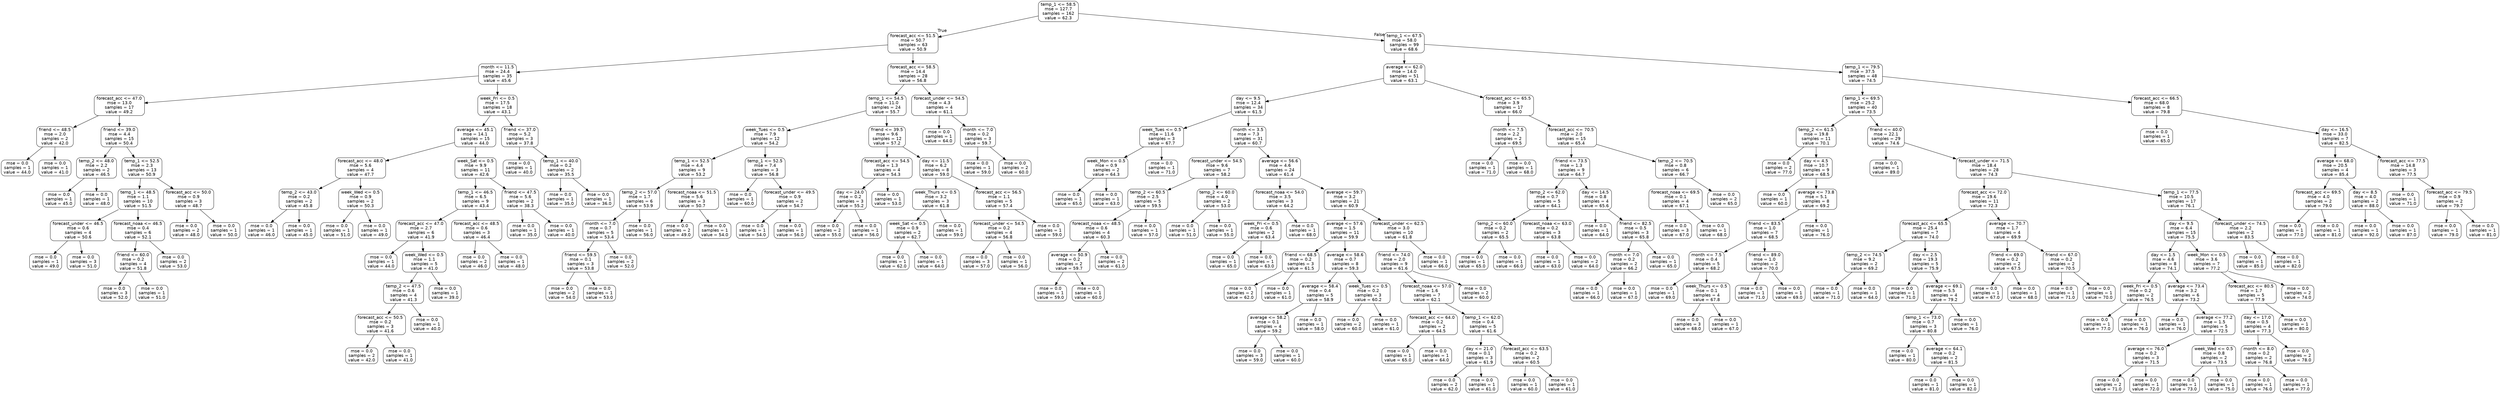 digraph Tree {
node [shape=box, style="rounded", color="black", fontname=helvetica] ;
edge [fontname=helvetica] ;
0 [label="temp_1 <= 58.5\nmse = 127.7\nsamples = 162\nvalue = 62.3"] ;
1 [label="forecast_acc <= 51.5\nmse = 50.7\nsamples = 63\nvalue = 50.9"] ;
0 -> 1 [labeldistance=2.5, labelangle=45, headlabel="True"] ;
2 [label="month <= 11.5\nmse = 24.4\nsamples = 35\nvalue = 45.6"] ;
1 -> 2 ;
3 [label="forecast_acc <= 47.0\nmse = 13.0\nsamples = 17\nvalue = 49.2"] ;
2 -> 3 ;
4 [label="friend <= 48.5\nmse = 2.0\nsamples = 2\nvalue = 42.0"] ;
3 -> 4 ;
5 [label="mse = 0.0\nsamples = 1\nvalue = 44.0"] ;
4 -> 5 ;
6 [label="mse = 0.0\nsamples = 1\nvalue = 41.0"] ;
4 -> 6 ;
7 [label="friend <= 39.0\nmse = 4.4\nsamples = 15\nvalue = 50.4"] ;
3 -> 7 ;
8 [label="temp_2 <= 48.0\nmse = 2.2\nsamples = 2\nvalue = 46.5"] ;
7 -> 8 ;
9 [label="mse = 0.0\nsamples = 1\nvalue = 45.0"] ;
8 -> 9 ;
10 [label="mse = 0.0\nsamples = 1\nvalue = 48.0"] ;
8 -> 10 ;
11 [label="temp_1 <= 52.5\nmse = 2.3\nsamples = 13\nvalue = 50.9"] ;
7 -> 11 ;
12 [label="temp_1 <= 48.5\nmse = 1.1\nsamples = 10\nvalue = 51.5"] ;
11 -> 12 ;
13 [label="forecast_under <= 46.5\nmse = 0.6\nsamples = 4\nvalue = 50.6"] ;
12 -> 13 ;
14 [label="mse = 0.0\nsamples = 1\nvalue = 49.0"] ;
13 -> 14 ;
15 [label="mse = 0.0\nsamples = 3\nvalue = 51.0"] ;
13 -> 15 ;
16 [label="forecast_noaa <= 46.5\nmse = 0.4\nsamples = 6\nvalue = 52.1"] ;
12 -> 16 ;
17 [label="friend <= 60.0\nmse = 0.2\nsamples = 4\nvalue = 51.8"] ;
16 -> 17 ;
18 [label="mse = 0.0\nsamples = 3\nvalue = 52.0"] ;
17 -> 18 ;
19 [label="mse = 0.0\nsamples = 1\nvalue = 51.0"] ;
17 -> 19 ;
20 [label="mse = 0.0\nsamples = 2\nvalue = 53.0"] ;
16 -> 20 ;
21 [label="forecast_acc <= 50.0\nmse = 0.9\nsamples = 3\nvalue = 48.7"] ;
11 -> 21 ;
22 [label="mse = 0.0\nsamples = 2\nvalue = 48.0"] ;
21 -> 22 ;
23 [label="mse = 0.0\nsamples = 1\nvalue = 50.0"] ;
21 -> 23 ;
24 [label="week_Fri <= 0.5\nmse = 17.5\nsamples = 18\nvalue = 43.1"] ;
2 -> 24 ;
25 [label="average <= 45.1\nmse = 14.1\nsamples = 15\nvalue = 44.0"] ;
24 -> 25 ;
26 [label="forecast_acc <= 48.0\nmse = 5.6\nsamples = 4\nvalue = 47.7"] ;
25 -> 26 ;
27 [label="temp_2 <= 43.0\nmse = 0.2\nsamples = 2\nvalue = 45.8"] ;
26 -> 27 ;
28 [label="mse = 0.0\nsamples = 1\nvalue = 46.0"] ;
27 -> 28 ;
29 [label="mse = 0.0\nsamples = 1\nvalue = 45.0"] ;
27 -> 29 ;
30 [label="week_Wed <= 0.5\nmse = 0.9\nsamples = 2\nvalue = 50.3"] ;
26 -> 30 ;
31 [label="mse = 0.0\nsamples = 1\nvalue = 51.0"] ;
30 -> 31 ;
32 [label="mse = 0.0\nsamples = 1\nvalue = 49.0"] ;
30 -> 32 ;
33 [label="week_Sat <= 0.5\nmse = 9.9\nsamples = 11\nvalue = 42.6"] ;
25 -> 33 ;
34 [label="temp_1 <= 46.5\nmse = 6.5\nsamples = 9\nvalue = 43.4"] ;
33 -> 34 ;
35 [label="forecast_acc <= 47.0\nmse = 2.7\nsamples = 6\nvalue = 41.9"] ;
34 -> 35 ;
36 [label="mse = 0.0\nsamples = 1\nvalue = 44.0"] ;
35 -> 36 ;
37 [label="week_Wed <= 0.5\nmse = 1.1\nsamples = 5\nvalue = 41.0"] ;
35 -> 37 ;
38 [label="temp_2 <= 47.5\nmse = 0.6\nsamples = 4\nvalue = 41.3"] ;
37 -> 38 ;
39 [label="forecast_acc <= 50.5\nmse = 0.2\nsamples = 3\nvalue = 41.6"] ;
38 -> 39 ;
40 [label="mse = 0.0\nsamples = 2\nvalue = 42.0"] ;
39 -> 40 ;
41 [label="mse = 0.0\nsamples = 1\nvalue = 41.0"] ;
39 -> 41 ;
42 [label="mse = 0.0\nsamples = 1\nvalue = 40.0"] ;
38 -> 42 ;
43 [label="mse = 0.0\nsamples = 1\nvalue = 39.0"] ;
37 -> 43 ;
44 [label="forecast_acc <= 48.5\nmse = 0.6\nsamples = 3\nvalue = 46.4"] ;
34 -> 44 ;
45 [label="mse = 0.0\nsamples = 2\nvalue = 46.0"] ;
44 -> 45 ;
46 [label="mse = 0.0\nsamples = 1\nvalue = 48.0"] ;
44 -> 46 ;
47 [label="friend <= 47.5\nmse = 5.6\nsamples = 2\nvalue = 38.3"] ;
33 -> 47 ;
48 [label="mse = 0.0\nsamples = 1\nvalue = 35.0"] ;
47 -> 48 ;
49 [label="mse = 0.0\nsamples = 1\nvalue = 40.0"] ;
47 -> 49 ;
50 [label="friend <= 37.0\nmse = 5.2\nsamples = 3\nvalue = 37.8"] ;
24 -> 50 ;
51 [label="mse = 0.0\nsamples = 1\nvalue = 40.0"] ;
50 -> 51 ;
52 [label="temp_1 <= 40.0\nmse = 0.2\nsamples = 2\nvalue = 35.5"] ;
50 -> 52 ;
53 [label="mse = 0.0\nsamples = 1\nvalue = 35.0"] ;
52 -> 53 ;
54 [label="mse = 0.0\nsamples = 1\nvalue = 36.0"] ;
52 -> 54 ;
55 [label="forecast_acc <= 58.5\nmse = 14.4\nsamples = 28\nvalue = 56.8"] ;
1 -> 55 ;
56 [label="temp_1 <= 54.5\nmse = 11.0\nsamples = 24\nvalue = 55.7"] ;
55 -> 56 ;
57 [label="week_Tues <= 0.5\nmse = 7.9\nsamples = 12\nvalue = 54.2"] ;
56 -> 57 ;
58 [label="temp_1 <= 52.5\nmse = 4.4\nsamples = 9\nvalue = 53.2"] ;
57 -> 58 ;
59 [label="temp_2 <= 57.0\nmse = 1.7\nsamples = 6\nvalue = 53.9"] ;
58 -> 59 ;
60 [label="month <= 7.0\nmse = 0.7\nsamples = 5\nvalue = 53.4"] ;
59 -> 60 ;
61 [label="friend <= 59.5\nmse = 0.1\nsamples = 3\nvalue = 53.8"] ;
60 -> 61 ;
62 [label="mse = 0.0\nsamples = 2\nvalue = 54.0"] ;
61 -> 62 ;
63 [label="mse = 0.0\nsamples = 1\nvalue = 53.0"] ;
61 -> 63 ;
64 [label="mse = 0.0\nsamples = 2\nvalue = 52.0"] ;
60 -> 64 ;
65 [label="mse = 0.0\nsamples = 1\nvalue = 56.0"] ;
59 -> 65 ;
66 [label="forecast_noaa <= 51.5\nmse = 5.6\nsamples = 3\nvalue = 50.7"] ;
58 -> 66 ;
67 [label="mse = 0.0\nsamples = 2\nvalue = 49.0"] ;
66 -> 67 ;
68 [label="mse = 0.0\nsamples = 1\nvalue = 54.0"] ;
66 -> 68 ;
69 [label="temp_1 <= 52.5\nmse = 7.4\nsamples = 3\nvalue = 56.8"] ;
57 -> 69 ;
70 [label="mse = 0.0\nsamples = 1\nvalue = 60.0"] ;
69 -> 70 ;
71 [label="forecast_under <= 49.5\nmse = 0.9\nsamples = 2\nvalue = 54.7"] ;
69 -> 71 ;
72 [label="mse = 0.0\nsamples = 1\nvalue = 54.0"] ;
71 -> 72 ;
73 [label="mse = 0.0\nsamples = 1\nvalue = 56.0"] ;
71 -> 73 ;
74 [label="friend <= 39.5\nmse = 9.6\nsamples = 12\nvalue = 57.2"] ;
56 -> 74 ;
75 [label="forecast_acc <= 54.5\nmse = 1.3\nsamples = 4\nvalue = 54.3"] ;
74 -> 75 ;
76 [label="day <= 24.0\nmse = 0.2\nsamples = 3\nvalue = 55.2"] ;
75 -> 76 ;
77 [label="mse = 0.0\nsamples = 2\nvalue = 55.0"] ;
76 -> 77 ;
78 [label="mse = 0.0\nsamples = 1\nvalue = 56.0"] ;
76 -> 78 ;
79 [label="mse = 0.0\nsamples = 1\nvalue = 53.0"] ;
75 -> 79 ;
80 [label="day <= 11.5\nmse = 6.2\nsamples = 8\nvalue = 59.0"] ;
74 -> 80 ;
81 [label="week_Thurs <= 0.5\nmse = 3.2\nsamples = 3\nvalue = 61.8"] ;
80 -> 81 ;
82 [label="week_Sat <= 0.5\nmse = 0.9\nsamples = 2\nvalue = 62.7"] ;
81 -> 82 ;
83 [label="mse = 0.0\nsamples = 1\nvalue = 62.0"] ;
82 -> 83 ;
84 [label="mse = 0.0\nsamples = 1\nvalue = 64.0"] ;
82 -> 84 ;
85 [label="mse = 0.0\nsamples = 1\nvalue = 59.0"] ;
81 -> 85 ;
86 [label="forecast_acc <= 56.5\nmse = 1.1\nsamples = 5\nvalue = 57.4"] ;
80 -> 86 ;
87 [label="forecast_under <= 54.5\nmse = 0.2\nsamples = 4\nvalue = 56.8"] ;
86 -> 87 ;
88 [label="mse = 0.0\nsamples = 3\nvalue = 57.0"] ;
87 -> 88 ;
89 [label="mse = 0.0\nsamples = 1\nvalue = 56.0"] ;
87 -> 89 ;
90 [label="mse = 0.0\nsamples = 1\nvalue = 59.0"] ;
86 -> 90 ;
91 [label="forecast_under <= 54.5\nmse = 4.3\nsamples = 4\nvalue = 61.1"] ;
55 -> 91 ;
92 [label="mse = 0.0\nsamples = 1\nvalue = 64.0"] ;
91 -> 92 ;
93 [label="month <= 7.0\nmse = 0.2\nsamples = 3\nvalue = 59.7"] ;
91 -> 93 ;
94 [label="mse = 0.0\nsamples = 1\nvalue = 59.0"] ;
93 -> 94 ;
95 [label="mse = 0.0\nsamples = 2\nvalue = 60.0"] ;
93 -> 95 ;
96 [label="temp_1 <= 67.5\nmse = 58.0\nsamples = 99\nvalue = 68.6"] ;
0 -> 96 [labeldistance=2.5, labelangle=-45, headlabel="False"] ;
97 [label="average <= 62.0\nmse = 14.0\nsamples = 51\nvalue = 63.1"] ;
96 -> 97 ;
98 [label="day <= 9.5\nmse = 12.4\nsamples = 34\nvalue = 61.5"] ;
97 -> 98 ;
99 [label="week_Tues <= 0.5\nmse = 11.6\nsamples = 3\nvalue = 67.7"] ;
98 -> 99 ;
100 [label="week_Mon <= 0.5\nmse = 0.9\nsamples = 2\nvalue = 64.3"] ;
99 -> 100 ;
101 [label="mse = 0.0\nsamples = 1\nvalue = 65.0"] ;
100 -> 101 ;
102 [label="mse = 0.0\nsamples = 1\nvalue = 63.0"] ;
100 -> 102 ;
103 [label="mse = 0.0\nsamples = 1\nvalue = 71.0"] ;
99 -> 103 ;
104 [label="month <= 3.5\nmse = 7.3\nsamples = 31\nvalue = 60.7"] ;
98 -> 104 ;
105 [label="forecast_under <= 54.5\nmse = 9.6\nsamples = 7\nvalue = 58.2"] ;
104 -> 105 ;
106 [label="temp_2 <= 60.5\nmse = 2.5\nsamples = 5\nvalue = 59.5"] ;
105 -> 106 ;
107 [label="forecast_noaa <= 48.5\nmse = 0.6\nsamples = 4\nvalue = 60.3"] ;
106 -> 107 ;
108 [label="average <= 50.9\nmse = 0.2\nsamples = 2\nvalue = 59.7"] ;
107 -> 108 ;
109 [label="mse = 0.0\nsamples = 1\nvalue = 59.0"] ;
108 -> 109 ;
110 [label="mse = 0.0\nsamples = 1\nvalue = 60.0"] ;
108 -> 110 ;
111 [label="mse = 0.0\nsamples = 2\nvalue = 61.0"] ;
107 -> 111 ;
112 [label="mse = 0.0\nsamples = 1\nvalue = 57.0"] ;
106 -> 112 ;
113 [label="temp_2 <= 60.0\nmse = 4.0\nsamples = 2\nvalue = 53.0"] ;
105 -> 113 ;
114 [label="mse = 0.0\nsamples = 1\nvalue = 51.0"] ;
113 -> 114 ;
115 [label="mse = 0.0\nsamples = 1\nvalue = 55.0"] ;
113 -> 115 ;
116 [label="average <= 56.6\nmse = 4.6\nsamples = 24\nvalue = 61.4"] ;
104 -> 116 ;
117 [label="forecast_noaa <= 54.0\nmse = 3.5\nsamples = 3\nvalue = 64.2"] ;
116 -> 117 ;
118 [label="week_Fri <= 0.5\nmse = 0.6\nsamples = 2\nvalue = 63.4"] ;
117 -> 118 ;
119 [label="mse = 0.0\nsamples = 1\nvalue = 65.0"] ;
118 -> 119 ;
120 [label="mse = 0.0\nsamples = 1\nvalue = 63.0"] ;
118 -> 120 ;
121 [label="mse = 0.0\nsamples = 1\nvalue = 68.0"] ;
117 -> 121 ;
122 [label="average <= 59.7\nmse = 3.2\nsamples = 21\nvalue = 60.9"] ;
116 -> 122 ;
123 [label="average <= 57.6\nmse = 1.5\nsamples = 11\nvalue = 59.9"] ;
122 -> 123 ;
124 [label="friend <= 68.5\nmse = 0.2\nsamples = 3\nvalue = 61.5"] ;
123 -> 124 ;
125 [label="mse = 0.0\nsamples = 2\nvalue = 62.0"] ;
124 -> 125 ;
126 [label="mse = 0.0\nsamples = 1\nvalue = 61.0"] ;
124 -> 126 ;
127 [label="average <= 58.6\nmse = 0.7\nsamples = 8\nvalue = 59.3"] ;
123 -> 127 ;
128 [label="average <= 58.4\nmse = 0.4\nsamples = 5\nvalue = 58.9"] ;
127 -> 128 ;
129 [label="average <= 58.2\nmse = 0.1\nsamples = 4\nvalue = 59.2"] ;
128 -> 129 ;
130 [label="mse = 0.0\nsamples = 3\nvalue = 59.0"] ;
129 -> 130 ;
131 [label="mse = 0.0\nsamples = 1\nvalue = 60.0"] ;
129 -> 131 ;
132 [label="mse = 0.0\nsamples = 1\nvalue = 58.0"] ;
128 -> 132 ;
133 [label="week_Tues <= 0.5\nmse = 0.2\nsamples = 3\nvalue = 60.2"] ;
127 -> 133 ;
134 [label="mse = 0.0\nsamples = 2\nvalue = 60.0"] ;
133 -> 134 ;
135 [label="mse = 0.0\nsamples = 1\nvalue = 61.0"] ;
133 -> 135 ;
136 [label="forecast_under <= 62.5\nmse = 3.0\nsamples = 10\nvalue = 61.8"] ;
122 -> 136 ;
137 [label="friend <= 74.0\nmse = 2.0\nsamples = 9\nvalue = 61.6"] ;
136 -> 137 ;
138 [label="forecast_noaa <= 57.0\nmse = 1.6\nsamples = 7\nvalue = 62.1"] ;
137 -> 138 ;
139 [label="forecast_acc <= 64.0\nmse = 0.2\nsamples = 2\nvalue = 64.5"] ;
138 -> 139 ;
140 [label="mse = 0.0\nsamples = 1\nvalue = 65.0"] ;
139 -> 140 ;
141 [label="mse = 0.0\nsamples = 1\nvalue = 64.0"] ;
139 -> 141 ;
142 [label="temp_1 <= 62.0\nmse = 0.4\nsamples = 5\nvalue = 61.6"] ;
138 -> 142 ;
143 [label="day <= 21.0\nmse = 0.1\nsamples = 3\nvalue = 61.9"] ;
142 -> 143 ;
144 [label="mse = 0.0\nsamples = 2\nvalue = 62.0"] ;
143 -> 144 ;
145 [label="mse = 0.0\nsamples = 1\nvalue = 61.0"] ;
143 -> 145 ;
146 [label="forecast_acc <= 63.5\nmse = 0.2\nsamples = 2\nvalue = 60.5"] ;
142 -> 146 ;
147 [label="mse = 0.0\nsamples = 1\nvalue = 60.0"] ;
146 -> 147 ;
148 [label="mse = 0.0\nsamples = 1\nvalue = 61.0"] ;
146 -> 148 ;
149 [label="mse = 0.0\nsamples = 2\nvalue = 60.0"] ;
137 -> 149 ;
150 [label="mse = 0.0\nsamples = 1\nvalue = 66.0"] ;
136 -> 150 ;
151 [label="forecast_acc <= 65.5\nmse = 3.9\nsamples = 17\nvalue = 66.0"] ;
97 -> 151 ;
152 [label="month <= 7.5\nmse = 2.2\nsamples = 2\nvalue = 69.5"] ;
151 -> 152 ;
153 [label="mse = 0.0\nsamples = 1\nvalue = 71.0"] ;
152 -> 153 ;
154 [label="mse = 0.0\nsamples = 1\nvalue = 68.0"] ;
152 -> 154 ;
155 [label="forecast_acc <= 70.5\nmse = 2.0\nsamples = 15\nvalue = 65.4"] ;
151 -> 155 ;
156 [label="friend <= 73.5\nmse = 1.3\nsamples = 9\nvalue = 64.7"] ;
155 -> 156 ;
157 [label="temp_2 <= 62.0\nmse = 0.7\nsamples = 5\nvalue = 64.1"] ;
156 -> 157 ;
158 [label="temp_2 <= 60.0\nmse = 0.2\nsamples = 2\nvalue = 65.5"] ;
157 -> 158 ;
159 [label="mse = 0.0\nsamples = 1\nvalue = 65.0"] ;
158 -> 159 ;
160 [label="mse = 0.0\nsamples = 1\nvalue = 66.0"] ;
158 -> 160 ;
161 [label="forecast_noaa <= 63.0\nmse = 0.2\nsamples = 3\nvalue = 63.8"] ;
157 -> 161 ;
162 [label="mse = 0.0\nsamples = 1\nvalue = 63.0"] ;
161 -> 162 ;
163 [label="mse = 0.0\nsamples = 2\nvalue = 64.0"] ;
161 -> 163 ;
164 [label="day <= 14.5\nmse = 0.8\nsamples = 4\nvalue = 65.6"] ;
156 -> 164 ;
165 [label="mse = 0.0\nsamples = 1\nvalue = 64.0"] ;
164 -> 165 ;
166 [label="friend <= 82.5\nmse = 0.5\nsamples = 3\nvalue = 65.8"] ;
164 -> 166 ;
167 [label="month <= 7.0\nmse = 0.2\nsamples = 2\nvalue = 66.2"] ;
166 -> 167 ;
168 [label="mse = 0.0\nsamples = 1\nvalue = 66.0"] ;
167 -> 168 ;
169 [label="mse = 0.0\nsamples = 1\nvalue = 67.0"] ;
167 -> 169 ;
170 [label="mse = 0.0\nsamples = 1\nvalue = 65.0"] ;
166 -> 170 ;
171 [label="temp_2 <= 70.5\nmse = 0.8\nsamples = 6\nvalue = 66.7"] ;
155 -> 171 ;
172 [label="forecast_noaa <= 69.5\nmse = 0.1\nsamples = 4\nvalue = 67.1"] ;
171 -> 172 ;
173 [label="mse = 0.0\nsamples = 3\nvalue = 67.0"] ;
172 -> 173 ;
174 [label="mse = 0.0\nsamples = 1\nvalue = 68.0"] ;
172 -> 174 ;
175 [label="mse = 0.0\nsamples = 2\nvalue = 65.0"] ;
171 -> 175 ;
176 [label="temp_1 <= 79.5\nmse = 37.5\nsamples = 48\nvalue = 74.5"] ;
96 -> 176 ;
177 [label="temp_1 <= 69.5\nmse = 25.2\nsamples = 40\nvalue = 73.5"] ;
176 -> 177 ;
178 [label="temp_2 <= 61.5\nmse = 19.8\nsamples = 11\nvalue = 70.1"] ;
177 -> 178 ;
179 [label="mse = 0.0\nsamples = 2\nvalue = 77.0"] ;
178 -> 179 ;
180 [label="day <= 4.5\nmse = 10.7\nsamples = 9\nvalue = 68.5"] ;
178 -> 180 ;
181 [label="mse = 0.0\nsamples = 1\nvalue = 60.0"] ;
180 -> 181 ;
182 [label="average <= 73.8\nmse = 5.1\nsamples = 8\nvalue = 69.2"] ;
180 -> 182 ;
183 [label="friend <= 83.5\nmse = 1.0\nsamples = 7\nvalue = 68.5"] ;
182 -> 183 ;
184 [label="month <= 7.5\nmse = 0.4\nsamples = 5\nvalue = 68.2"] ;
183 -> 184 ;
185 [label="mse = 0.0\nsamples = 1\nvalue = 69.0"] ;
184 -> 185 ;
186 [label="week_Thurs <= 0.5\nmse = 0.1\nsamples = 4\nvalue = 67.8"] ;
184 -> 186 ;
187 [label="mse = 0.0\nsamples = 3\nvalue = 68.0"] ;
186 -> 187 ;
188 [label="mse = 0.0\nsamples = 1\nvalue = 67.0"] ;
186 -> 188 ;
189 [label="friend <= 89.0\nmse = 1.0\nsamples = 2\nvalue = 70.0"] ;
183 -> 189 ;
190 [label="mse = 0.0\nsamples = 1\nvalue = 71.0"] ;
189 -> 190 ;
191 [label="mse = 0.0\nsamples = 1\nvalue = 69.0"] ;
189 -> 191 ;
192 [label="mse = 0.0\nsamples = 1\nvalue = 76.0"] ;
182 -> 192 ;
193 [label="friend <= 40.0\nmse = 22.1\nsamples = 29\nvalue = 74.6"] ;
177 -> 193 ;
194 [label="mse = 0.0\nsamples = 1\nvalue = 89.0"] ;
193 -> 194 ;
195 [label="forecast_under <= 71.5\nmse = 18.4\nsamples = 28\nvalue = 74.3"] ;
193 -> 195 ;
196 [label="forecast_acc <= 72.0\nmse = 19.6\nsamples = 11\nvalue = 72.3"] ;
195 -> 196 ;
197 [label="forecast_acc <= 65.5\nmse = 25.4\nsamples = 7\nvalue = 74.0"] ;
196 -> 197 ;
198 [label="temp_2 <= 74.5\nmse = 9.2\nsamples = 2\nvalue = 69.2"] ;
197 -> 198 ;
199 [label="mse = 0.0\nsamples = 1\nvalue = 71.0"] ;
198 -> 199 ;
200 [label="mse = 0.0\nsamples = 1\nvalue = 64.0"] ;
198 -> 200 ;
201 [label="day <= 2.5\nmse = 19.3\nsamples = 5\nvalue = 75.9"] ;
197 -> 201 ;
202 [label="mse = 0.0\nsamples = 1\nvalue = 71.0"] ;
201 -> 202 ;
203 [label="average <= 69.1\nmse = 5.5\nsamples = 4\nvalue = 79.2"] ;
201 -> 203 ;
204 [label="temp_1 <= 73.0\nmse = 0.7\nsamples = 3\nvalue = 80.8"] ;
203 -> 204 ;
205 [label="mse = 0.0\nsamples = 1\nvalue = 80.0"] ;
204 -> 205 ;
206 [label="average <= 64.1\nmse = 0.2\nsamples = 2\nvalue = 81.5"] ;
204 -> 206 ;
207 [label="mse = 0.0\nsamples = 1\nvalue = 81.0"] ;
206 -> 207 ;
208 [label="mse = 0.0\nsamples = 1\nvalue = 82.0"] ;
206 -> 208 ;
209 [label="mse = 0.0\nsamples = 1\nvalue = 76.0"] ;
203 -> 209 ;
210 [label="average <= 70.7\nmse = 1.7\nsamples = 4\nvalue = 69.9"] ;
196 -> 210 ;
211 [label="friend <= 69.0\nmse = 0.2\nsamples = 2\nvalue = 67.5"] ;
210 -> 211 ;
212 [label="mse = 0.0\nsamples = 1\nvalue = 67.0"] ;
211 -> 212 ;
213 [label="mse = 0.0\nsamples = 1\nvalue = 68.0"] ;
211 -> 213 ;
214 [label="friend <= 67.0\nmse = 0.2\nsamples = 2\nvalue = 70.5"] ;
210 -> 214 ;
215 [label="mse = 0.0\nsamples = 1\nvalue = 71.0"] ;
214 -> 215 ;
216 [label="mse = 0.0\nsamples = 1\nvalue = 70.0"] ;
214 -> 216 ;
217 [label="temp_1 <= 77.5\nmse = 10.5\nsamples = 17\nvalue = 76.1"] ;
195 -> 217 ;
218 [label="day <= 9.5\nmse = 6.4\nsamples = 15\nvalue = 75.5"] ;
217 -> 218 ;
219 [label="day <= 1.5\nmse = 4.6\nsamples = 8\nvalue = 74.1"] ;
218 -> 219 ;
220 [label="week_Fri <= 0.5\nmse = 0.2\nsamples = 2\nvalue = 76.5"] ;
219 -> 220 ;
221 [label="mse = 0.0\nsamples = 1\nvalue = 77.0"] ;
220 -> 221 ;
222 [label="mse = 0.0\nsamples = 1\nvalue = 76.0"] ;
220 -> 222 ;
223 [label="average <= 73.4\nmse = 3.2\nsamples = 6\nvalue = 73.2"] ;
219 -> 223 ;
224 [label="mse = 0.0\nsamples = 1\nvalue = 76.0"] ;
223 -> 224 ;
225 [label="average <= 77.2\nmse = 1.5\nsamples = 5\nvalue = 72.5"] ;
223 -> 225 ;
226 [label="average <= 76.0\nmse = 0.2\nsamples = 3\nvalue = 71.5"] ;
225 -> 226 ;
227 [label="mse = 0.0\nsamples = 2\nvalue = 71.0"] ;
226 -> 227 ;
228 [label="mse = 0.0\nsamples = 1\nvalue = 72.0"] ;
226 -> 228 ;
229 [label="week_Wed <= 0.5\nmse = 0.8\nsamples = 2\nvalue = 73.5"] ;
225 -> 229 ;
230 [label="mse = 0.0\nsamples = 1\nvalue = 73.0"] ;
229 -> 230 ;
231 [label="mse = 0.0\nsamples = 1\nvalue = 75.0"] ;
229 -> 231 ;
232 [label="week_Mon <= 0.5\nmse = 3.6\nsamples = 7\nvalue = 77.2"] ;
218 -> 232 ;
233 [label="forecast_acc <= 80.5\nmse = 1.7\nsamples = 5\nvalue = 77.9"] ;
232 -> 233 ;
234 [label="day <= 17.0\nmse = 0.5\nsamples = 4\nvalue = 77.3"] ;
233 -> 234 ;
235 [label="month <= 8.0\nmse = 0.2\nsamples = 2\nvalue = 76.8"] ;
234 -> 235 ;
236 [label="mse = 0.0\nsamples = 1\nvalue = 76.0"] ;
235 -> 236 ;
237 [label="mse = 0.0\nsamples = 1\nvalue = 77.0"] ;
235 -> 237 ;
238 [label="mse = 0.0\nsamples = 2\nvalue = 78.0"] ;
234 -> 238 ;
239 [label="mse = 0.0\nsamples = 1\nvalue = 80.0"] ;
233 -> 239 ;
240 [label="mse = 0.0\nsamples = 2\nvalue = 74.0"] ;
232 -> 240 ;
241 [label="forecast_under <= 74.5\nmse = 2.2\nsamples = 2\nvalue = 83.5"] ;
217 -> 241 ;
242 [label="mse = 0.0\nsamples = 1\nvalue = 85.0"] ;
241 -> 242 ;
243 [label="mse = 0.0\nsamples = 1\nvalue = 82.0"] ;
241 -> 243 ;
244 [label="forecast_acc <= 66.5\nmse = 68.0\nsamples = 8\nvalue = 79.8"] ;
176 -> 244 ;
245 [label="mse = 0.0\nsamples = 1\nvalue = 65.0"] ;
244 -> 245 ;
246 [label="day <= 16.5\nmse = 33.0\nsamples = 7\nvalue = 82.5"] ;
244 -> 246 ;
247 [label="average <= 68.0\nmse = 20.5\nsamples = 4\nvalue = 85.4"] ;
246 -> 247 ;
248 [label="forecast_acc <= 69.5\nmse = 4.0\nsamples = 2\nvalue = 79.0"] ;
247 -> 248 ;
249 [label="mse = 0.0\nsamples = 1\nvalue = 77.0"] ;
248 -> 249 ;
250 [label="mse = 0.0\nsamples = 1\nvalue = 81.0"] ;
248 -> 250 ;
251 [label="day <= 8.5\nmse = 4.0\nsamples = 2\nvalue = 88.0"] ;
247 -> 251 ;
252 [label="mse = 0.0\nsamples = 1\nvalue = 92.0"] ;
251 -> 252 ;
253 [label="mse = 0.0\nsamples = 1\nvalue = 87.0"] ;
251 -> 253 ;
254 [label="forecast_acc <= 77.5\nmse = 14.8\nsamples = 3\nvalue = 77.5"] ;
246 -> 254 ;
255 [label="mse = 0.0\nsamples = 1\nvalue = 71.0"] ;
254 -> 255 ;
256 [label="forecast_acc <= 79.5\nmse = 0.9\nsamples = 2\nvalue = 79.7"] ;
254 -> 256 ;
257 [label="mse = 0.0\nsamples = 1\nvalue = 79.0"] ;
256 -> 257 ;
258 [label="mse = 0.0\nsamples = 1\nvalue = 81.0"] ;
256 -> 258 ;
}